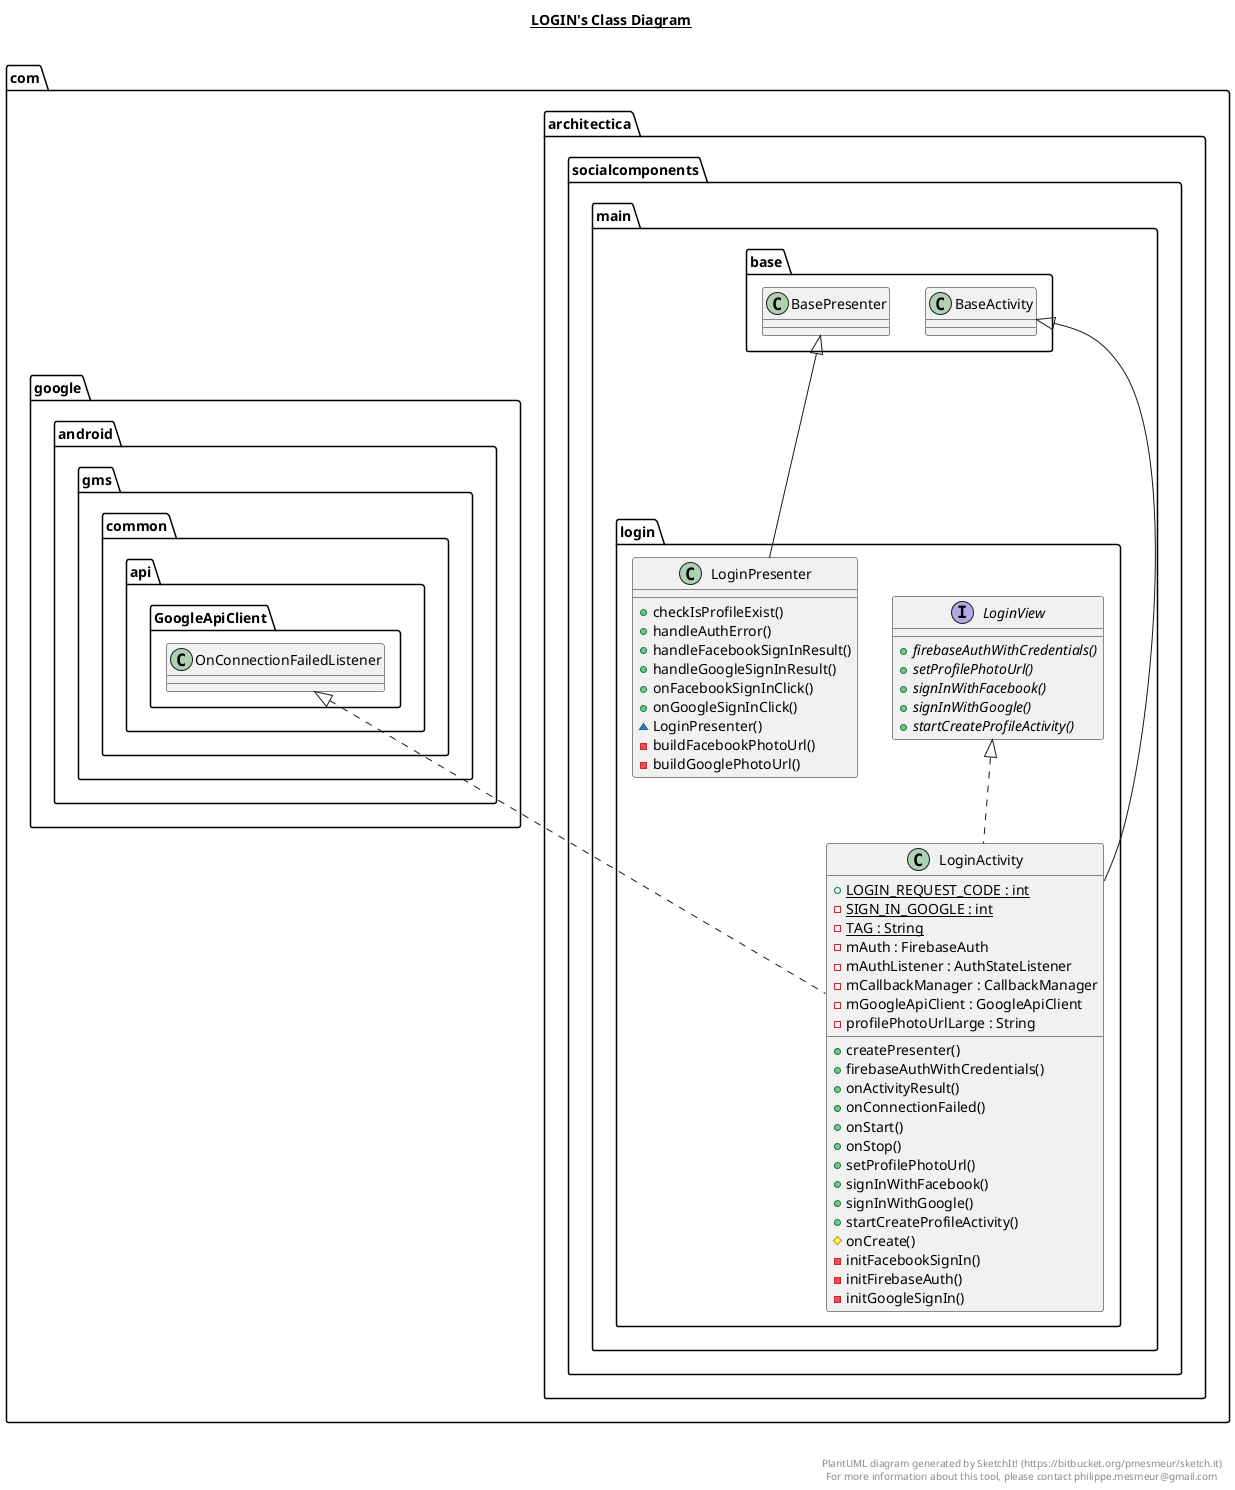 @startuml

title __LOGIN's Class Diagram__\n

  namespace com.architectica.socialcomponents {
    namespace main.login {
      class com.architectica.socialcomponents.main.login.LoginActivity {
          {static} + LOGIN_REQUEST_CODE : int
          {static} - SIGN_IN_GOOGLE : int
          {static} - TAG : String
          - mAuth : FirebaseAuth
          - mAuthListener : AuthStateListener
          - mCallbackManager : CallbackManager
          - mGoogleApiClient : GoogleApiClient
          - profilePhotoUrlLarge : String
          + createPresenter()
          + firebaseAuthWithCredentials()
          + onActivityResult()
          + onConnectionFailed()
          + onStart()
          + onStop()
          + setProfilePhotoUrl()
          + signInWithFacebook()
          + signInWithGoogle()
          + startCreateProfileActivity()
          # onCreate()
          - initFacebookSignIn()
          - initFirebaseAuth()
          - initGoogleSignIn()
      }
    }
  }
  

  namespace com.architectica.socialcomponents {
    namespace main.login {
      class com.architectica.socialcomponents.main.login.LoginPresenter {
          + checkIsProfileExist()
          + handleAuthError()
          + handleFacebookSignInResult()
          + handleGoogleSignInResult()
          + onFacebookSignInClick()
          + onGoogleSignInClick()
          ~ LoginPresenter()
          - buildFacebookPhotoUrl()
          - buildGooglePhotoUrl()
      }
    }
  }
  

  namespace com.architectica.socialcomponents {
    namespace main.login {
      interface com.architectica.socialcomponents.main.login.LoginView {
          {abstract} + firebaseAuthWithCredentials()
          {abstract} + setProfilePhotoUrl()
          {abstract} + signInWithFacebook()
          {abstract} + signInWithGoogle()
          {abstract} + startCreateProfileActivity()
      }
    }
  }
  

  com.architectica.socialcomponents.main.login.LoginActivity .up.|> com.architectica.socialcomponents.main.login.LoginView
  com.architectica.socialcomponents.main.login.LoginActivity .up.|> com.google.android.gms.common.api.GoogleApiClient.OnConnectionFailedListener
  com.architectica.socialcomponents.main.login.LoginActivity -up-|> com.architectica.socialcomponents.main.base.BaseActivity
  com.architectica.socialcomponents.main.login.LoginPresenter -up-|> com.architectica.socialcomponents.main.base.BasePresenter


right footer


PlantUML diagram generated by SketchIt! (https://bitbucket.org/pmesmeur/sketch.it)
For more information about this tool, please contact philippe.mesmeur@gmail.com
endfooter

@enduml
